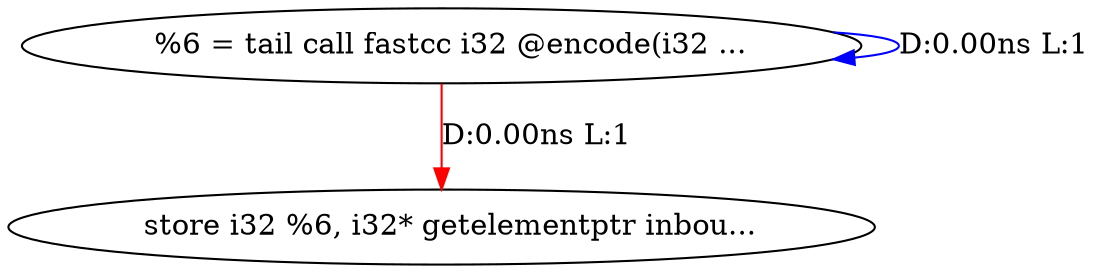 digraph {
Node0x40b6be0[label="  %6 = tail call fastcc i32 @encode(i32 ..."];
Node0x40b6be0 -> Node0x40b6be0[label="D:0.00ns L:1",color=blue];
Node0x40b6cc0[label="  store i32 %6, i32* getelementptr inbou..."];
Node0x40b6be0 -> Node0x40b6cc0[label="D:0.00ns L:1",color=red];
}
